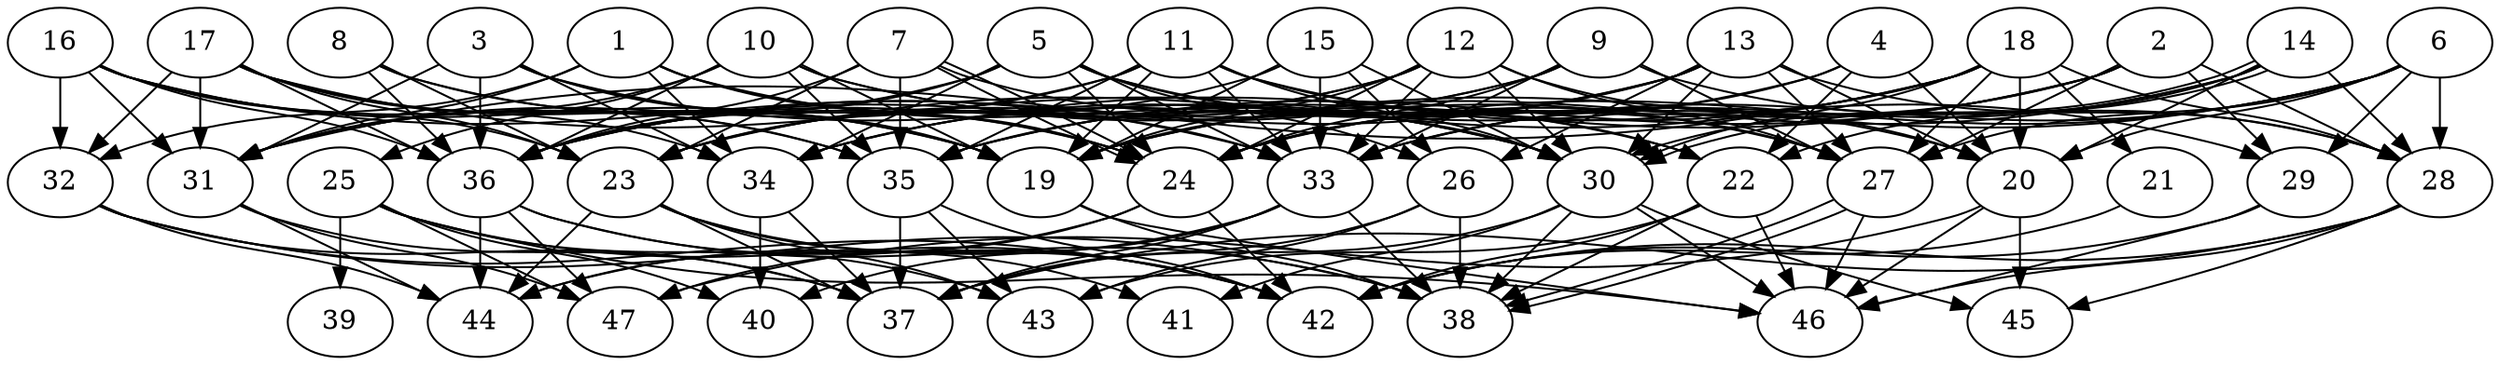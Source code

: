 // DAG (tier=3-complex, mode=compute, n=47, ccr=0.483, fat=0.856, density=0.630, regular=0.393, jump=0.206, mindata=1048576, maxdata=16777216)
// DAG automatically generated by daggen at Sun Aug 24 16:33:34 2025
// /home/ermia/Project/Environments/daggen/bin/daggen --dot --ccr 0.483 --fat 0.856 --regular 0.393 --density 0.630 --jump 0.206 --mindata 1048576 --maxdata 16777216 -n 47 
digraph G {
  1 [size="19764241672605696", alpha="0.05", expect_size="9882120836302848"]
  1 -> 24 [size ="2181980825321472"]
  1 -> 30 [size ="2181980825321472"]
  1 -> 31 [size ="2181980825321472"]
  1 -> 32 [size ="2181980825321472"]
  1 -> 33 [size ="2181980825321472"]
  1 -> 34 [size ="2181980825321472"]
  2 [size="1552973910665738", alpha="0.04", expect_size="776486955332869"]
  2 -> 24 [size ="31279114354688"]
  2 -> 27 [size ="31279114354688"]
  2 -> 28 [size ="31279114354688"]
  2 -> 29 [size ="31279114354688"]
  2 -> 33 [size ="31279114354688"]
  2 -> 34 [size ="31279114354688"]
  2 -> 35 [size ="31279114354688"]
  3 [size="198640227816212267008", alpha="0.05", expect_size="99320113908106133504"]
  3 -> 19 [size ="272354647212032"]
  3 -> 24 [size ="272354647212032"]
  3 -> 30 [size ="272354647212032"]
  3 -> 31 [size ="272354647212032"]
  3 -> 34 [size ="272354647212032"]
  3 -> 36 [size ="272354647212032"]
  4 [size="65573294727892041728", alpha="0.16", expect_size="32786647363946020864"]
  4 -> 20 [size ="130089224241152"]
  4 -> 22 [size ="130089224241152"]
  4 -> 24 [size ="130089224241152"]
  4 -> 34 [size ="130089224241152"]
  5 [size="3636213812718114701312", alpha="0.19", expect_size="1818106906359057350656"]
  5 -> 20 [size ="1891717414387712"]
  5 -> 22 [size ="1891717414387712"]
  5 -> 24 [size ="1891717414387712"]
  5 -> 26 [size ="1891717414387712"]
  5 -> 31 [size ="1891717414387712"]
  5 -> 33 [size ="1891717414387712"]
  5 -> 34 [size ="1891717414387712"]
  5 -> 36 [size ="1891717414387712"]
  6 [size="465418069148558163968", alpha="0.05", expect_size="232709034574279081984"]
  6 -> 19 [size ="480454369083392"]
  6 -> 20 [size ="480454369083392"]
  6 -> 24 [size ="480454369083392"]
  6 -> 27 [size ="480454369083392"]
  6 -> 28 [size ="480454369083392"]
  6 -> 29 [size ="480454369083392"]
  6 -> 33 [size ="480454369083392"]
  7 [size="3227597946725473452032", alpha="0.15", expect_size="1613798973362736726016"]
  7 -> 23 [size ="1747201285947392"]
  7 -> 24 [size ="1747201285947392"]
  7 -> 24 [size ="1747201285947392"]
  7 -> 30 [size ="1747201285947392"]
  7 -> 35 [size ="1747201285947392"]
  7 -> 36 [size ="1747201285947392"]
  8 [size="3444286399174208913408", alpha="0.18", expect_size="1722143199587104456704"]
  8 -> 19 [size ="1824551633682432"]
  8 -> 23 [size ="1824551633682432"]
  8 -> 24 [size ="1824551633682432"]
  8 -> 36 [size ="1824551633682432"]
  9 [size="723771525789875437568", alpha="0.11", expect_size="361885762894937718784"]
  9 -> 23 [size ="644897929428992"]
  9 -> 24 [size ="644897929428992"]
  9 -> 27 [size ="644897929428992"]
  9 -> 28 [size ="644897929428992"]
  9 -> 33 [size ="644897929428992"]
  9 -> 36 [size ="644897929428992"]
  10 [size="2812852955787057152", alpha="0.02", expect_size="1406426477893528576"]
  10 -> 19 [size ="1506708115423232"]
  10 -> 22 [size ="1506708115423232"]
  10 -> 25 [size ="1506708115423232"]
  10 -> 27 [size ="1506708115423232"]
  10 -> 31 [size ="1506708115423232"]
  10 -> 35 [size ="1506708115423232"]
  10 -> 36 [size ="1506708115423232"]
  11 [size="393304381165928448000", alpha="0.12", expect_size="196652190582964224000"]
  11 -> 19 [size ="429446607667200"]
  11 -> 27 [size ="429446607667200"]
  11 -> 29 [size ="429446607667200"]
  11 -> 30 [size ="429446607667200"]
  11 -> 31 [size ="429446607667200"]
  11 -> 33 [size ="429446607667200"]
  11 -> 35 [size ="429446607667200"]
  11 -> 36 [size ="429446607667200"]
  12 [size="508462643777392320", alpha="0.06", expect_size="254231321888696160"]
  12 -> 19 [size ="375104735281152"]
  12 -> 20 [size ="375104735281152"]
  12 -> 23 [size ="375104735281152"]
  12 -> 24 [size ="375104735281152"]
  12 -> 27 [size ="375104735281152"]
  12 -> 30 [size ="375104735281152"]
  12 -> 33 [size ="375104735281152"]
  12 -> 36 [size ="375104735281152"]
  13 [size="2010054502061000192", alpha="0.05", expect_size="1005027251030500096"]
  13 -> 19 [size ="1484530355535872"]
  13 -> 20 [size ="1484530355535872"]
  13 -> 26 [size ="1484530355535872"]
  13 -> 27 [size ="1484530355535872"]
  13 -> 28 [size ="1484530355535872"]
  13 -> 30 [size ="1484530355535872"]
  13 -> 34 [size ="1484530355535872"]
  13 -> 35 [size ="1484530355535872"]
  13 -> 36 [size ="1484530355535872"]
  14 [size="78611362349649824", alpha="0.02", expect_size="39305681174824912"]
  14 -> 19 [size ="180992815923200"]
  14 -> 20 [size ="180992815923200"]
  14 -> 22 [size ="180992815923200"]
  14 -> 28 [size ="180992815923200"]
  14 -> 30 [size ="180992815923200"]
  14 -> 30 [size ="180992815923200"]
  14 -> 33 [size ="180992815923200"]
  15 [size="2136783876512955648", alpha="0.11", expect_size="1068391938256477824"]
  15 -> 19 [size ="1009860762140672"]
  15 -> 23 [size ="1009860762140672"]
  15 -> 26 [size ="1009860762140672"]
  15 -> 30 [size ="1009860762140672"]
  15 -> 33 [size ="1009860762140672"]
  16 [size="39044887655615561728", alpha="0.13", expect_size="19522443827807780864"]
  16 -> 19 [size ="92073101361152"]
  16 -> 23 [size ="92073101361152"]
  16 -> 31 [size ="92073101361152"]
  16 -> 32 [size ="92073101361152"]
  16 -> 33 [size ="92073101361152"]
  16 -> 35 [size ="92073101361152"]
  16 -> 36 [size ="92073101361152"]
  17 [size="2091021408994261760", alpha="0.10", expect_size="1045510704497130880"]
  17 -> 19 [size ="1137741165232128"]
  17 -> 23 [size ="1137741165232128"]
  17 -> 30 [size ="1137741165232128"]
  17 -> 31 [size ="1137741165232128"]
  17 -> 32 [size ="1137741165232128"]
  17 -> 34 [size ="1137741165232128"]
  17 -> 35 [size ="1137741165232128"]
  17 -> 36 [size ="1137741165232128"]
  18 [size="23444733833510912000", alpha="0.10", expect_size="11722366916755456000"]
  18 -> 20 [size ="65532015411200"]
  18 -> 21 [size ="65532015411200"]
  18 -> 23 [size ="65532015411200"]
  18 -> 24 [size ="65532015411200"]
  18 -> 27 [size ="65532015411200"]
  18 -> 28 [size ="65532015411200"]
  18 -> 30 [size ="65532015411200"]
  18 -> 31 [size ="65532015411200"]
  18 -> 35 [size ="65532015411200"]
  19 [size="1717955652687352561664", alpha="0.01", expect_size="858977826343676280832"]
  19 -> 38 [size ="1147531509628928"]
  19 -> 46 [size ="1147531509628928"]
  20 [size="11515175428961116", alpha="0.03", expect_size="5757587714480558"]
  20 -> 45 [size ="335273233743872"]
  20 -> 46 [size ="335273233743872"]
  20 -> 47 [size ="335273233743872"]
  21 [size="64345439391180184", alpha="0.01", expect_size="32172719695590092"]
  21 -> 42 [size ="1618664801435648"]
  22 [size="1147525624905257189376", alpha="0.05", expect_size="573762812452628594688"]
  22 -> 38 [size ="876862670635008"]
  22 -> 42 [size ="876862670635008"]
  22 -> 43 [size ="876862670635008"]
  22 -> 46 [size ="876862670635008"]
  23 [size="6609439578784544", alpha="0.13", expect_size="3304719789392272"]
  23 -> 37 [size ="605221591973888"]
  23 -> 41 [size ="605221591973888"]
  23 -> 42 [size ="605221591973888"]
  23 -> 43 [size ="605221591973888"]
  23 -> 44 [size ="605221591973888"]
  24 [size="21642353080427508", alpha="0.07", expect_size="10821176540213754"]
  24 -> 42 [size ="1107850440998912"]
  24 -> 44 [size ="1107850440998912"]
  24 -> 47 [size ="1107850440998912"]
  25 [size="2207236978791940096000", alpha="0.18", expect_size="1103618489395970048000"]
  25 -> 39 [size ="1356196531404800"]
  25 -> 40 [size ="1356196531404800"]
  25 -> 42 [size ="1356196531404800"]
  25 -> 43 [size ="1356196531404800"]
  25 -> 46 [size ="1356196531404800"]
  25 -> 47 [size ="1356196531404800"]
  26 [size="646005050544815603712", alpha="0.04", expect_size="323002525272407801856"]
  26 -> 37 [size ="597833979789312"]
  26 -> 38 [size ="597833979789312"]
  26 -> 43 [size ="597833979789312"]
  27 [size="485249676472825675776", alpha="0.16", expect_size="242624838236412837888"]
  27 -> 38 [size ="494007440375808"]
  27 -> 38 [size ="494007440375808"]
  27 -> 46 [size ="494007440375808"]
  28 [size="4110309537456184320", alpha="0.16", expect_size="2055154768728092160"]
  28 -> 37 [size ="2106343532003328"]
  28 -> 42 [size ="2106343532003328"]
  28 -> 45 [size ="2106343532003328"]
  28 -> 46 [size ="2106343532003328"]
  29 [size="2295975235931570", alpha="0.15", expect_size="1147987617965785"]
  29 -> 42 [size ="94253594181632"]
  29 -> 46 [size ="94253594181632"]
  30 [size="733518223064952", alpha="0.12", expect_size="366759111532476"]
  30 -> 37 [size ="65063931084800"]
  30 -> 38 [size ="65063931084800"]
  30 -> 41 [size ="65063931084800"]
  30 -> 45 [size ="65063931084800"]
  30 -> 46 [size ="65063931084800"]
  31 [size="3232422707747668", alpha="0.16", expect_size="1616211353873834"]
  31 -> 37 [size ="62199255007232"]
  31 -> 44 [size ="62199255007232"]
  31 -> 47 [size ="62199255007232"]
  32 [size="4605741943668665745408", alpha="0.15", expect_size="2302870971834332872704"]
  32 -> 37 [size ="2214571574034432"]
  32 -> 38 [size ="2214571574034432"]
  32 -> 42 [size ="2214571574034432"]
  32 -> 44 [size ="2214571574034432"]
  33 [size="3573380746594746368", alpha="0.10", expect_size="1786690373297373184"]
  33 -> 37 [size ="18698618273792"]
  33 -> 38 [size ="18698618273792"]
  33 -> 40 [size ="18698618273792"]
  33 -> 44 [size ="18698618273792"]
  34 [size="761812968886675439616", alpha="0.19", expect_size="380906484443337719808"]
  34 -> 37 [size ="667301695193088"]
  34 -> 40 [size ="667301695193088"]
  35 [size="1862041358272900352", alpha="0.10", expect_size="931020679136450176"]
  35 -> 37 [size ="668499319980032"]
  35 -> 42 [size ="668499319980032"]
  35 -> 43 [size ="668499319980032"]
  36 [size="774438024902153863168", alpha="0.13", expect_size="387219012451076931584"]
  36 -> 38 [size ="674653999726592"]
  36 -> 42 [size ="674653999726592"]
  36 -> 44 [size ="674653999726592"]
  36 -> 47 [size ="674653999726592"]
  37 [size="1616727063912930816", alpha="0.01", expect_size="808363531956465408"]
  38 [size="220290715063473792", alpha="0.07", expect_size="110145357531736896"]
  39 [size="75201037488988618752", alpha="0.04", expect_size="37600518744494309376"]
  40 [size="11085304559755954", alpha="0.09", expect_size="5542652279877977"]
  41 [size="226520503128684494848", alpha="0.17", expect_size="113260251564342247424"]
  42 [size="1122125019060641988608", alpha="0.02", expect_size="561062509530320994304"]
  43 [size="1075998260599174725632", alpha="0.02", expect_size="537999130299587362816"]
  44 [size="41868098695126319104", alpha="0.02", expect_size="20934049347563159552"]
  45 [size="3389925949452582912", alpha="0.05", expect_size="1694962974726291456"]
  46 [size="1188062926600738439168", alpha="0.16", expect_size="594031463300369219584"]
  47 [size="2523051577213146112", alpha="0.02", expect_size="1261525788606573056"]
}